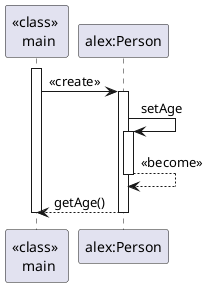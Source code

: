 @startuml Übungseinhet 3 - Aufgabe 9

participant "<<class>> \n main" as main
participant "alex:Person" as alex

main++
main -> alex++ : <<create>>
alex -> alex++ : setAge
alex --> alex-- : <<become>>
return getAge()
main--

@enduml 